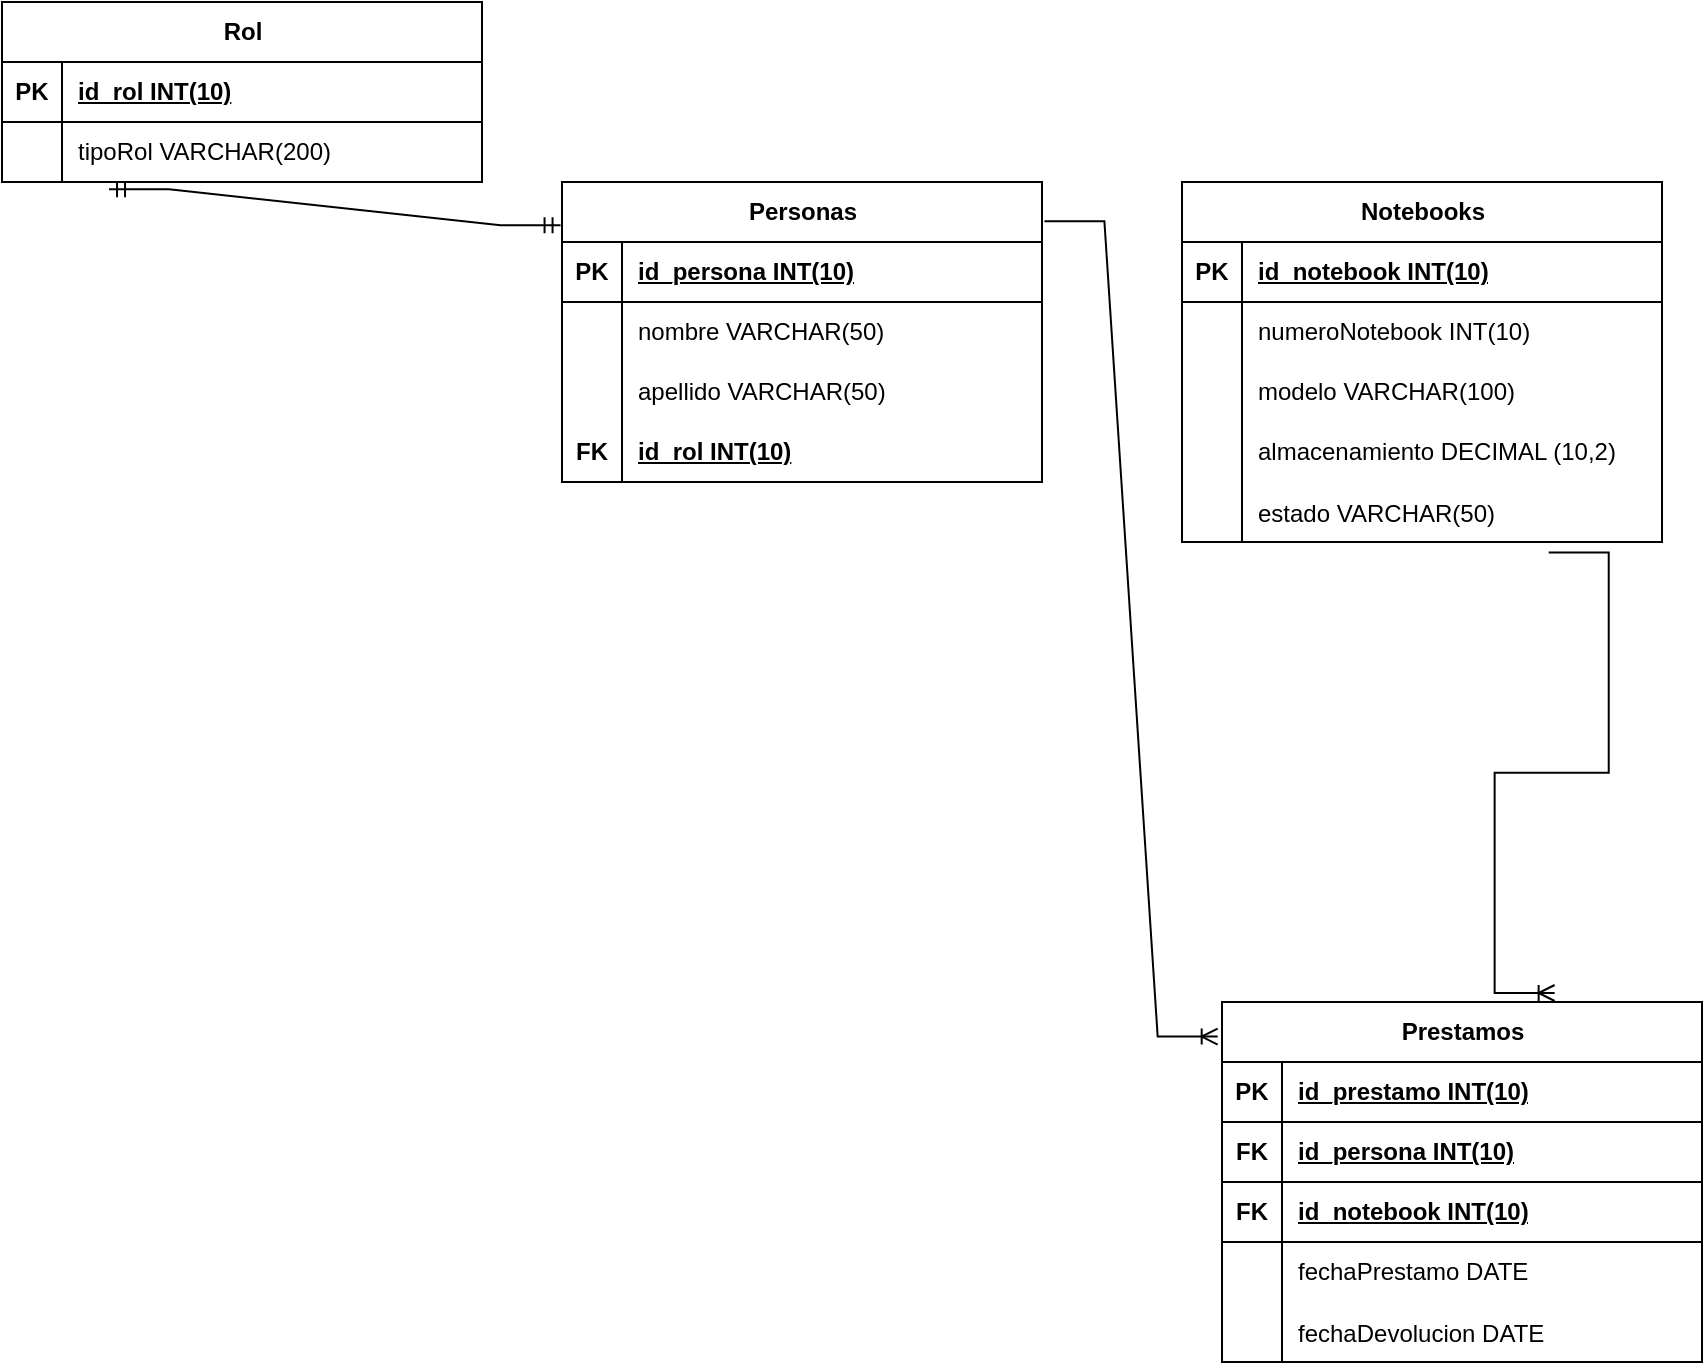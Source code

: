 <mxfile version="24.3.1" type="github">
  <diagram id="R2lEEEUBdFMjLlhIrx00" name="Page-1">
    <mxGraphModel dx="1235" dy="664" grid="1" gridSize="10" guides="1" tooltips="1" connect="1" arrows="1" fold="1" page="1" pageScale="1" pageWidth="850" pageHeight="1100" math="0" shadow="0" extFonts="Permanent Marker^https://fonts.googleapis.com/css?family=Permanent+Marker">
      <root>
        <mxCell id="0" />
        <mxCell id="1" parent="0" />
        <mxCell id="TrESS-I2R5buWlvHJDwe-1" value="Personas" style="shape=table;startSize=30;container=1;collapsible=1;childLayout=tableLayout;fixedRows=1;rowLines=0;fontStyle=1;align=center;resizeLast=1;html=1;" vertex="1" parent="1">
          <mxGeometry x="280" y="130" width="240" height="150" as="geometry" />
        </mxCell>
        <mxCell id="TrESS-I2R5buWlvHJDwe-2" value="" style="shape=tableRow;horizontal=0;startSize=0;swimlaneHead=0;swimlaneBody=0;fillColor=none;collapsible=0;dropTarget=0;points=[[0,0.5],[1,0.5]];portConstraint=eastwest;top=0;left=0;right=0;bottom=1;" vertex="1" parent="TrESS-I2R5buWlvHJDwe-1">
          <mxGeometry y="30" width="240" height="30" as="geometry" />
        </mxCell>
        <mxCell id="TrESS-I2R5buWlvHJDwe-3" value="PK" style="shape=partialRectangle;connectable=0;fillColor=none;top=0;left=0;bottom=0;right=0;fontStyle=1;overflow=hidden;whiteSpace=wrap;html=1;" vertex="1" parent="TrESS-I2R5buWlvHJDwe-2">
          <mxGeometry width="30" height="30" as="geometry">
            <mxRectangle width="30" height="30" as="alternateBounds" />
          </mxGeometry>
        </mxCell>
        <mxCell id="TrESS-I2R5buWlvHJDwe-4" value="id_persona INT(10)" style="shape=partialRectangle;connectable=0;fillColor=none;top=0;left=0;bottom=0;right=0;align=left;spacingLeft=6;fontStyle=5;overflow=hidden;whiteSpace=wrap;html=1;" vertex="1" parent="TrESS-I2R5buWlvHJDwe-2">
          <mxGeometry x="30" width="210" height="30" as="geometry">
            <mxRectangle width="210" height="30" as="alternateBounds" />
          </mxGeometry>
        </mxCell>
        <mxCell id="TrESS-I2R5buWlvHJDwe-5" value="" style="shape=tableRow;horizontal=0;startSize=0;swimlaneHead=0;swimlaneBody=0;fillColor=none;collapsible=0;dropTarget=0;points=[[0,0.5],[1,0.5]];portConstraint=eastwest;top=0;left=0;right=0;bottom=0;" vertex="1" parent="TrESS-I2R5buWlvHJDwe-1">
          <mxGeometry y="60" width="240" height="30" as="geometry" />
        </mxCell>
        <mxCell id="TrESS-I2R5buWlvHJDwe-6" value="" style="shape=partialRectangle;connectable=0;fillColor=none;top=0;left=0;bottom=0;right=0;editable=1;overflow=hidden;whiteSpace=wrap;html=1;" vertex="1" parent="TrESS-I2R5buWlvHJDwe-5">
          <mxGeometry width="30" height="30" as="geometry">
            <mxRectangle width="30" height="30" as="alternateBounds" />
          </mxGeometry>
        </mxCell>
        <mxCell id="TrESS-I2R5buWlvHJDwe-7" value="nombre VARCHAR(50)" style="shape=partialRectangle;connectable=0;fillColor=none;top=0;left=0;bottom=0;right=0;align=left;spacingLeft=6;overflow=hidden;whiteSpace=wrap;html=1;" vertex="1" parent="TrESS-I2R5buWlvHJDwe-5">
          <mxGeometry x="30" width="210" height="30" as="geometry">
            <mxRectangle width="210" height="30" as="alternateBounds" />
          </mxGeometry>
        </mxCell>
        <mxCell id="TrESS-I2R5buWlvHJDwe-8" value="" style="shape=tableRow;horizontal=0;startSize=0;swimlaneHead=0;swimlaneBody=0;fillColor=none;collapsible=0;dropTarget=0;points=[[0,0.5],[1,0.5]];portConstraint=eastwest;top=0;left=0;right=0;bottom=0;" vertex="1" parent="TrESS-I2R5buWlvHJDwe-1">
          <mxGeometry y="90" width="240" height="30" as="geometry" />
        </mxCell>
        <mxCell id="TrESS-I2R5buWlvHJDwe-9" value="" style="shape=partialRectangle;connectable=0;fillColor=none;top=0;left=0;bottom=0;right=0;editable=1;overflow=hidden;whiteSpace=wrap;html=1;" vertex="1" parent="TrESS-I2R5buWlvHJDwe-8">
          <mxGeometry width="30" height="30" as="geometry">
            <mxRectangle width="30" height="30" as="alternateBounds" />
          </mxGeometry>
        </mxCell>
        <mxCell id="TrESS-I2R5buWlvHJDwe-10" value="apellido VARCHAR(50)" style="shape=partialRectangle;connectable=0;fillColor=none;top=0;left=0;bottom=0;right=0;align=left;spacingLeft=6;overflow=hidden;whiteSpace=wrap;html=1;" vertex="1" parent="TrESS-I2R5buWlvHJDwe-8">
          <mxGeometry x="30" width="210" height="30" as="geometry">
            <mxRectangle width="210" height="30" as="alternateBounds" />
          </mxGeometry>
        </mxCell>
        <mxCell id="TrESS-I2R5buWlvHJDwe-20" value="" style="shape=tableRow;horizontal=0;startSize=0;swimlaneHead=0;swimlaneBody=0;fillColor=none;collapsible=0;dropTarget=0;points=[[0,0.5],[1,0.5]];portConstraint=eastwest;top=0;left=0;right=0;bottom=1;" vertex="1" parent="TrESS-I2R5buWlvHJDwe-1">
          <mxGeometry y="120" width="240" height="30" as="geometry" />
        </mxCell>
        <mxCell id="TrESS-I2R5buWlvHJDwe-21" value="FK" style="shape=partialRectangle;connectable=0;fillColor=none;top=0;left=0;bottom=0;right=0;fontStyle=1;overflow=hidden;whiteSpace=wrap;html=1;" vertex="1" parent="TrESS-I2R5buWlvHJDwe-20">
          <mxGeometry width="30" height="30" as="geometry">
            <mxRectangle width="30" height="30" as="alternateBounds" />
          </mxGeometry>
        </mxCell>
        <mxCell id="TrESS-I2R5buWlvHJDwe-22" value="id_rol INT(10)" style="shape=partialRectangle;connectable=0;fillColor=none;top=0;left=0;bottom=0;right=0;align=left;spacingLeft=6;fontStyle=5;overflow=hidden;whiteSpace=wrap;html=1;" vertex="1" parent="TrESS-I2R5buWlvHJDwe-20">
          <mxGeometry x="30" width="210" height="30" as="geometry">
            <mxRectangle width="210" height="30" as="alternateBounds" />
          </mxGeometry>
        </mxCell>
        <mxCell id="TrESS-I2R5buWlvHJDwe-23" value="Rol" style="shape=table;startSize=30;container=1;collapsible=1;childLayout=tableLayout;fixedRows=1;rowLines=0;fontStyle=1;align=center;resizeLast=1;html=1;" vertex="1" parent="1">
          <mxGeometry y="40" width="240" height="90" as="geometry" />
        </mxCell>
        <mxCell id="TrESS-I2R5buWlvHJDwe-24" value="" style="shape=tableRow;horizontal=0;startSize=0;swimlaneHead=0;swimlaneBody=0;fillColor=none;collapsible=0;dropTarget=0;points=[[0,0.5],[1,0.5]];portConstraint=eastwest;top=0;left=0;right=0;bottom=1;" vertex="1" parent="TrESS-I2R5buWlvHJDwe-23">
          <mxGeometry y="30" width="240" height="30" as="geometry" />
        </mxCell>
        <mxCell id="TrESS-I2R5buWlvHJDwe-25" value="PK" style="shape=partialRectangle;connectable=0;fillColor=none;top=0;left=0;bottom=0;right=0;fontStyle=1;overflow=hidden;whiteSpace=wrap;html=1;" vertex="1" parent="TrESS-I2R5buWlvHJDwe-24">
          <mxGeometry width="30" height="30" as="geometry">
            <mxRectangle width="30" height="30" as="alternateBounds" />
          </mxGeometry>
        </mxCell>
        <mxCell id="TrESS-I2R5buWlvHJDwe-26" value="id_rol INT(10)" style="shape=partialRectangle;connectable=0;fillColor=none;top=0;left=0;bottom=0;right=0;align=left;spacingLeft=6;fontStyle=5;overflow=hidden;whiteSpace=wrap;html=1;" vertex="1" parent="TrESS-I2R5buWlvHJDwe-24">
          <mxGeometry x="30" width="210" height="30" as="geometry">
            <mxRectangle width="210" height="30" as="alternateBounds" />
          </mxGeometry>
        </mxCell>
        <mxCell id="TrESS-I2R5buWlvHJDwe-27" value="" style="shape=tableRow;horizontal=0;startSize=0;swimlaneHead=0;swimlaneBody=0;fillColor=none;collapsible=0;dropTarget=0;points=[[0,0.5],[1,0.5]];portConstraint=eastwest;top=0;left=0;right=0;bottom=0;" vertex="1" parent="TrESS-I2R5buWlvHJDwe-23">
          <mxGeometry y="60" width="240" height="30" as="geometry" />
        </mxCell>
        <mxCell id="TrESS-I2R5buWlvHJDwe-28" value="" style="shape=partialRectangle;connectable=0;fillColor=none;top=0;left=0;bottom=0;right=0;editable=1;overflow=hidden;whiteSpace=wrap;html=1;" vertex="1" parent="TrESS-I2R5buWlvHJDwe-27">
          <mxGeometry width="30" height="30" as="geometry">
            <mxRectangle width="30" height="30" as="alternateBounds" />
          </mxGeometry>
        </mxCell>
        <mxCell id="TrESS-I2R5buWlvHJDwe-29" value="tipoRol VARCHAR(200)" style="shape=partialRectangle;connectable=0;fillColor=none;top=0;left=0;bottom=0;right=0;align=left;spacingLeft=6;overflow=hidden;whiteSpace=wrap;html=1;" vertex="1" parent="TrESS-I2R5buWlvHJDwe-27">
          <mxGeometry x="30" width="210" height="30" as="geometry">
            <mxRectangle width="210" height="30" as="alternateBounds" />
          </mxGeometry>
        </mxCell>
        <mxCell id="TrESS-I2R5buWlvHJDwe-49" value="Notebooks" style="shape=table;startSize=30;container=1;collapsible=1;childLayout=tableLayout;fixedRows=1;rowLines=0;fontStyle=1;align=center;resizeLast=1;html=1;" vertex="1" parent="1">
          <mxGeometry x="590" y="130" width="240" height="180" as="geometry" />
        </mxCell>
        <mxCell id="TrESS-I2R5buWlvHJDwe-50" value="" style="shape=tableRow;horizontal=0;startSize=0;swimlaneHead=0;swimlaneBody=0;fillColor=none;collapsible=0;dropTarget=0;points=[[0,0.5],[1,0.5]];portConstraint=eastwest;top=0;left=0;right=0;bottom=1;" vertex="1" parent="TrESS-I2R5buWlvHJDwe-49">
          <mxGeometry y="30" width="240" height="30" as="geometry" />
        </mxCell>
        <mxCell id="TrESS-I2R5buWlvHJDwe-51" value="PK" style="shape=partialRectangle;connectable=0;fillColor=none;top=0;left=0;bottom=0;right=0;fontStyle=1;overflow=hidden;whiteSpace=wrap;html=1;" vertex="1" parent="TrESS-I2R5buWlvHJDwe-50">
          <mxGeometry width="30" height="30" as="geometry">
            <mxRectangle width="30" height="30" as="alternateBounds" />
          </mxGeometry>
        </mxCell>
        <mxCell id="TrESS-I2R5buWlvHJDwe-52" value="id_notebook INT(10)" style="shape=partialRectangle;connectable=0;fillColor=none;top=0;left=0;bottom=0;right=0;align=left;spacingLeft=6;fontStyle=5;overflow=hidden;whiteSpace=wrap;html=1;" vertex="1" parent="TrESS-I2R5buWlvHJDwe-50">
          <mxGeometry x="30" width="210" height="30" as="geometry">
            <mxRectangle width="210" height="30" as="alternateBounds" />
          </mxGeometry>
        </mxCell>
        <mxCell id="TrESS-I2R5buWlvHJDwe-53" value="" style="shape=tableRow;horizontal=0;startSize=0;swimlaneHead=0;swimlaneBody=0;fillColor=none;collapsible=0;dropTarget=0;points=[[0,0.5],[1,0.5]];portConstraint=eastwest;top=0;left=0;right=0;bottom=0;" vertex="1" parent="TrESS-I2R5buWlvHJDwe-49">
          <mxGeometry y="60" width="240" height="30" as="geometry" />
        </mxCell>
        <mxCell id="TrESS-I2R5buWlvHJDwe-54" value="" style="shape=partialRectangle;connectable=0;fillColor=none;top=0;left=0;bottom=0;right=0;editable=1;overflow=hidden;whiteSpace=wrap;html=1;" vertex="1" parent="TrESS-I2R5buWlvHJDwe-53">
          <mxGeometry width="30" height="30" as="geometry">
            <mxRectangle width="30" height="30" as="alternateBounds" />
          </mxGeometry>
        </mxCell>
        <mxCell id="TrESS-I2R5buWlvHJDwe-55" value="numeroNotebook INT(10)" style="shape=partialRectangle;connectable=0;fillColor=none;top=0;left=0;bottom=0;right=0;align=left;spacingLeft=6;overflow=hidden;whiteSpace=wrap;html=1;" vertex="1" parent="TrESS-I2R5buWlvHJDwe-53">
          <mxGeometry x="30" width="210" height="30" as="geometry">
            <mxRectangle width="210" height="30" as="alternateBounds" />
          </mxGeometry>
        </mxCell>
        <mxCell id="TrESS-I2R5buWlvHJDwe-56" value="" style="shape=tableRow;horizontal=0;startSize=0;swimlaneHead=0;swimlaneBody=0;fillColor=none;collapsible=0;dropTarget=0;points=[[0,0.5],[1,0.5]];portConstraint=eastwest;top=0;left=0;right=0;bottom=0;" vertex="1" parent="TrESS-I2R5buWlvHJDwe-49">
          <mxGeometry y="90" width="240" height="30" as="geometry" />
        </mxCell>
        <mxCell id="TrESS-I2R5buWlvHJDwe-57" value="" style="shape=partialRectangle;connectable=0;fillColor=none;top=0;left=0;bottom=0;right=0;editable=1;overflow=hidden;whiteSpace=wrap;html=1;" vertex="1" parent="TrESS-I2R5buWlvHJDwe-56">
          <mxGeometry width="30" height="30" as="geometry">
            <mxRectangle width="30" height="30" as="alternateBounds" />
          </mxGeometry>
        </mxCell>
        <mxCell id="TrESS-I2R5buWlvHJDwe-58" value="modelo VARCHAR(100)" style="shape=partialRectangle;connectable=0;fillColor=none;top=0;left=0;bottom=0;right=0;align=left;spacingLeft=6;overflow=hidden;whiteSpace=wrap;html=1;" vertex="1" parent="TrESS-I2R5buWlvHJDwe-56">
          <mxGeometry x="30" width="210" height="30" as="geometry">
            <mxRectangle width="210" height="30" as="alternateBounds" />
          </mxGeometry>
        </mxCell>
        <mxCell id="TrESS-I2R5buWlvHJDwe-59" value="" style="shape=tableRow;horizontal=0;startSize=0;swimlaneHead=0;swimlaneBody=0;fillColor=none;collapsible=0;dropTarget=0;points=[[0,0.5],[1,0.5]];portConstraint=eastwest;top=0;left=0;right=0;bottom=0;" vertex="1" parent="TrESS-I2R5buWlvHJDwe-49">
          <mxGeometry y="120" width="240" height="30" as="geometry" />
        </mxCell>
        <mxCell id="TrESS-I2R5buWlvHJDwe-60" value="" style="shape=partialRectangle;connectable=0;fillColor=none;top=0;left=0;bottom=0;right=0;editable=1;overflow=hidden;whiteSpace=wrap;html=1;" vertex="1" parent="TrESS-I2R5buWlvHJDwe-59">
          <mxGeometry width="30" height="30" as="geometry">
            <mxRectangle width="30" height="30" as="alternateBounds" />
          </mxGeometry>
        </mxCell>
        <mxCell id="TrESS-I2R5buWlvHJDwe-61" value="almacenamiento DECIMAL (10,2)" style="shape=partialRectangle;connectable=0;fillColor=none;top=0;left=0;bottom=0;right=0;align=left;spacingLeft=6;overflow=hidden;whiteSpace=wrap;html=1;" vertex="1" parent="TrESS-I2R5buWlvHJDwe-59">
          <mxGeometry x="30" width="210" height="30" as="geometry">
            <mxRectangle width="210" height="30" as="alternateBounds" />
          </mxGeometry>
        </mxCell>
        <mxCell id="TrESS-I2R5buWlvHJDwe-75" value="" style="shape=tableRow;horizontal=0;startSize=0;swimlaneHead=0;swimlaneBody=0;fillColor=none;collapsible=0;dropTarget=0;points=[[0,0.5],[1,0.5]];portConstraint=eastwest;top=0;left=0;right=0;bottom=0;" vertex="1" parent="TrESS-I2R5buWlvHJDwe-49">
          <mxGeometry y="150" width="240" height="30" as="geometry" />
        </mxCell>
        <mxCell id="TrESS-I2R5buWlvHJDwe-76" value="" style="shape=partialRectangle;connectable=0;fillColor=none;top=0;left=0;bottom=0;right=0;editable=1;overflow=hidden;" vertex="1" parent="TrESS-I2R5buWlvHJDwe-75">
          <mxGeometry width="30" height="30" as="geometry">
            <mxRectangle width="30" height="30" as="alternateBounds" />
          </mxGeometry>
        </mxCell>
        <mxCell id="TrESS-I2R5buWlvHJDwe-77" value="estado VARCHAR(50)" style="shape=partialRectangle;connectable=0;fillColor=none;top=0;left=0;bottom=0;right=0;align=left;spacingLeft=6;overflow=hidden;" vertex="1" parent="TrESS-I2R5buWlvHJDwe-75">
          <mxGeometry x="30" width="210" height="30" as="geometry">
            <mxRectangle width="210" height="30" as="alternateBounds" />
          </mxGeometry>
        </mxCell>
        <mxCell id="TrESS-I2R5buWlvHJDwe-62" value="Prestamos" style="shape=table;startSize=30;container=1;collapsible=1;childLayout=tableLayout;fixedRows=1;rowLines=0;fontStyle=1;align=center;resizeLast=1;html=1;" vertex="1" parent="1">
          <mxGeometry x="610" y="540" width="240" height="180" as="geometry" />
        </mxCell>
        <mxCell id="TrESS-I2R5buWlvHJDwe-63" value="" style="shape=tableRow;horizontal=0;startSize=0;swimlaneHead=0;swimlaneBody=0;fillColor=none;collapsible=0;dropTarget=0;points=[[0,0.5],[1,0.5]];portConstraint=eastwest;top=0;left=0;right=0;bottom=1;" vertex="1" parent="TrESS-I2R5buWlvHJDwe-62">
          <mxGeometry y="30" width="240" height="30" as="geometry" />
        </mxCell>
        <mxCell id="TrESS-I2R5buWlvHJDwe-64" value="PK" style="shape=partialRectangle;connectable=0;fillColor=none;top=0;left=0;bottom=0;right=0;fontStyle=1;overflow=hidden;whiteSpace=wrap;html=1;" vertex="1" parent="TrESS-I2R5buWlvHJDwe-63">
          <mxGeometry width="30" height="30" as="geometry">
            <mxRectangle width="30" height="30" as="alternateBounds" />
          </mxGeometry>
        </mxCell>
        <mxCell id="TrESS-I2R5buWlvHJDwe-65" value="id_prestamo INT(10)" style="shape=partialRectangle;connectable=0;fillColor=none;top=0;left=0;bottom=0;right=0;align=left;spacingLeft=6;fontStyle=5;overflow=hidden;whiteSpace=wrap;html=1;" vertex="1" parent="TrESS-I2R5buWlvHJDwe-63">
          <mxGeometry x="30" width="210" height="30" as="geometry">
            <mxRectangle width="210" height="30" as="alternateBounds" />
          </mxGeometry>
        </mxCell>
        <mxCell id="TrESS-I2R5buWlvHJDwe-81" value="" style="shape=tableRow;horizontal=0;startSize=0;swimlaneHead=0;swimlaneBody=0;fillColor=none;collapsible=0;dropTarget=0;points=[[0,0.5],[1,0.5]];portConstraint=eastwest;top=0;left=0;right=0;bottom=1;" vertex="1" parent="TrESS-I2R5buWlvHJDwe-62">
          <mxGeometry y="60" width="240" height="30" as="geometry" />
        </mxCell>
        <mxCell id="TrESS-I2R5buWlvHJDwe-82" value="FK" style="shape=partialRectangle;connectable=0;fillColor=none;top=0;left=0;bottom=0;right=0;fontStyle=1;overflow=hidden;whiteSpace=wrap;html=1;" vertex="1" parent="TrESS-I2R5buWlvHJDwe-81">
          <mxGeometry width="30" height="30" as="geometry">
            <mxRectangle width="30" height="30" as="alternateBounds" />
          </mxGeometry>
        </mxCell>
        <mxCell id="TrESS-I2R5buWlvHJDwe-83" value="id_persona INT(10)" style="shape=partialRectangle;connectable=0;fillColor=none;top=0;left=0;bottom=0;right=0;align=left;spacingLeft=6;fontStyle=5;overflow=hidden;whiteSpace=wrap;html=1;" vertex="1" parent="TrESS-I2R5buWlvHJDwe-81">
          <mxGeometry x="30" width="210" height="30" as="geometry">
            <mxRectangle width="210" height="30" as="alternateBounds" />
          </mxGeometry>
        </mxCell>
        <mxCell id="TrESS-I2R5buWlvHJDwe-84" value="" style="shape=tableRow;horizontal=0;startSize=0;swimlaneHead=0;swimlaneBody=0;fillColor=none;collapsible=0;dropTarget=0;points=[[0,0.5],[1,0.5]];portConstraint=eastwest;top=0;left=0;right=0;bottom=1;" vertex="1" parent="TrESS-I2R5buWlvHJDwe-62">
          <mxGeometry y="90" width="240" height="30" as="geometry" />
        </mxCell>
        <mxCell id="TrESS-I2R5buWlvHJDwe-85" value="FK" style="shape=partialRectangle;connectable=0;fillColor=none;top=0;left=0;bottom=0;right=0;fontStyle=1;overflow=hidden;whiteSpace=wrap;html=1;" vertex="1" parent="TrESS-I2R5buWlvHJDwe-84">
          <mxGeometry width="30" height="30" as="geometry">
            <mxRectangle width="30" height="30" as="alternateBounds" />
          </mxGeometry>
        </mxCell>
        <mxCell id="TrESS-I2R5buWlvHJDwe-86" value="id_notebook INT(10)" style="shape=partialRectangle;connectable=0;fillColor=none;top=0;left=0;bottom=0;right=0;align=left;spacingLeft=6;fontStyle=5;overflow=hidden;whiteSpace=wrap;html=1;" vertex="1" parent="TrESS-I2R5buWlvHJDwe-84">
          <mxGeometry x="30" width="210" height="30" as="geometry">
            <mxRectangle width="210" height="30" as="alternateBounds" />
          </mxGeometry>
        </mxCell>
        <mxCell id="TrESS-I2R5buWlvHJDwe-66" value="" style="shape=tableRow;horizontal=0;startSize=0;swimlaneHead=0;swimlaneBody=0;fillColor=none;collapsible=0;dropTarget=0;points=[[0,0.5],[1,0.5]];portConstraint=eastwest;top=0;left=0;right=0;bottom=0;" vertex="1" parent="TrESS-I2R5buWlvHJDwe-62">
          <mxGeometry y="120" width="240" height="30" as="geometry" />
        </mxCell>
        <mxCell id="TrESS-I2R5buWlvHJDwe-67" value="" style="shape=partialRectangle;connectable=0;fillColor=none;top=0;left=0;bottom=0;right=0;editable=1;overflow=hidden;whiteSpace=wrap;html=1;" vertex="1" parent="TrESS-I2R5buWlvHJDwe-66">
          <mxGeometry width="30" height="30" as="geometry">
            <mxRectangle width="30" height="30" as="alternateBounds" />
          </mxGeometry>
        </mxCell>
        <mxCell id="TrESS-I2R5buWlvHJDwe-68" value="fechaPrestamo DATE" style="shape=partialRectangle;connectable=0;fillColor=none;top=0;left=0;bottom=0;right=0;align=left;spacingLeft=6;overflow=hidden;whiteSpace=wrap;html=1;" vertex="1" parent="TrESS-I2R5buWlvHJDwe-66">
          <mxGeometry x="30" width="210" height="30" as="geometry">
            <mxRectangle width="210" height="30" as="alternateBounds" />
          </mxGeometry>
        </mxCell>
        <mxCell id="TrESS-I2R5buWlvHJDwe-87" value="" style="shape=tableRow;horizontal=0;startSize=0;swimlaneHead=0;swimlaneBody=0;fillColor=none;collapsible=0;dropTarget=0;points=[[0,0.5],[1,0.5]];portConstraint=eastwest;top=0;left=0;right=0;bottom=0;" vertex="1" parent="TrESS-I2R5buWlvHJDwe-62">
          <mxGeometry y="150" width="240" height="30" as="geometry" />
        </mxCell>
        <mxCell id="TrESS-I2R5buWlvHJDwe-88" value="" style="shape=partialRectangle;connectable=0;fillColor=none;top=0;left=0;bottom=0;right=0;editable=1;overflow=hidden;" vertex="1" parent="TrESS-I2R5buWlvHJDwe-87">
          <mxGeometry width="30" height="30" as="geometry">
            <mxRectangle width="30" height="30" as="alternateBounds" />
          </mxGeometry>
        </mxCell>
        <mxCell id="TrESS-I2R5buWlvHJDwe-89" value="fechaDevolucion DATE" style="shape=partialRectangle;connectable=0;fillColor=none;top=0;left=0;bottom=0;right=0;align=left;spacingLeft=6;overflow=hidden;" vertex="1" parent="TrESS-I2R5buWlvHJDwe-87">
          <mxGeometry x="30" width="210" height="30" as="geometry">
            <mxRectangle width="210" height="30" as="alternateBounds" />
          </mxGeometry>
        </mxCell>
        <mxCell id="TrESS-I2R5buWlvHJDwe-92" value="" style="edgeStyle=entityRelationEdgeStyle;fontSize=12;html=1;endArrow=ERoneToMany;rounded=0;exitX=0.764;exitY=1.176;exitDx=0;exitDy=0;exitPerimeter=0;entryX=0.693;entryY=-0.025;entryDx=0;entryDy=0;entryPerimeter=0;" edge="1" parent="1" source="TrESS-I2R5buWlvHJDwe-75" target="TrESS-I2R5buWlvHJDwe-62">
          <mxGeometry width="100" height="100" relative="1" as="geometry">
            <mxPoint x="810" y="350.0" as="sourcePoint" />
            <mxPoint x="939.04" y="647.94" as="targetPoint" />
            <Array as="points">
              <mxPoint x="720" y="390" />
              <mxPoint x="720" y="380" />
              <mxPoint x="690" y="380" />
            </Array>
          </mxGeometry>
        </mxCell>
        <mxCell id="TrESS-I2R5buWlvHJDwe-93" value="" style="edgeStyle=entityRelationEdgeStyle;fontSize=12;html=1;endArrow=ERoneToMany;rounded=0;exitX=1.005;exitY=0.131;exitDx=0;exitDy=0;exitPerimeter=0;entryX=-0.009;entryY=0.096;entryDx=0;entryDy=0;entryPerimeter=0;" edge="1" parent="1" source="TrESS-I2R5buWlvHJDwe-1" target="TrESS-I2R5buWlvHJDwe-62">
          <mxGeometry width="100" height="100" relative="1" as="geometry">
            <mxPoint x="410" y="500" as="sourcePoint" />
            <mxPoint x="510" y="400" as="targetPoint" />
          </mxGeometry>
        </mxCell>
        <mxCell id="TrESS-I2R5buWlvHJDwe-94" value="" style="edgeStyle=entityRelationEdgeStyle;fontSize=12;html=1;endArrow=ERmandOne;startArrow=ERmandOne;rounded=0;exitX=0.223;exitY=1.122;exitDx=0;exitDy=0;exitPerimeter=0;entryX=-0.003;entryY=0.144;entryDx=0;entryDy=0;entryPerimeter=0;" edge="1" parent="1" source="TrESS-I2R5buWlvHJDwe-27" target="TrESS-I2R5buWlvHJDwe-1">
          <mxGeometry width="100" height="100" relative="1" as="geometry">
            <mxPoint x="40" y="290" as="sourcePoint" />
            <mxPoint x="140" y="190" as="targetPoint" />
          </mxGeometry>
        </mxCell>
      </root>
    </mxGraphModel>
  </diagram>
</mxfile>
